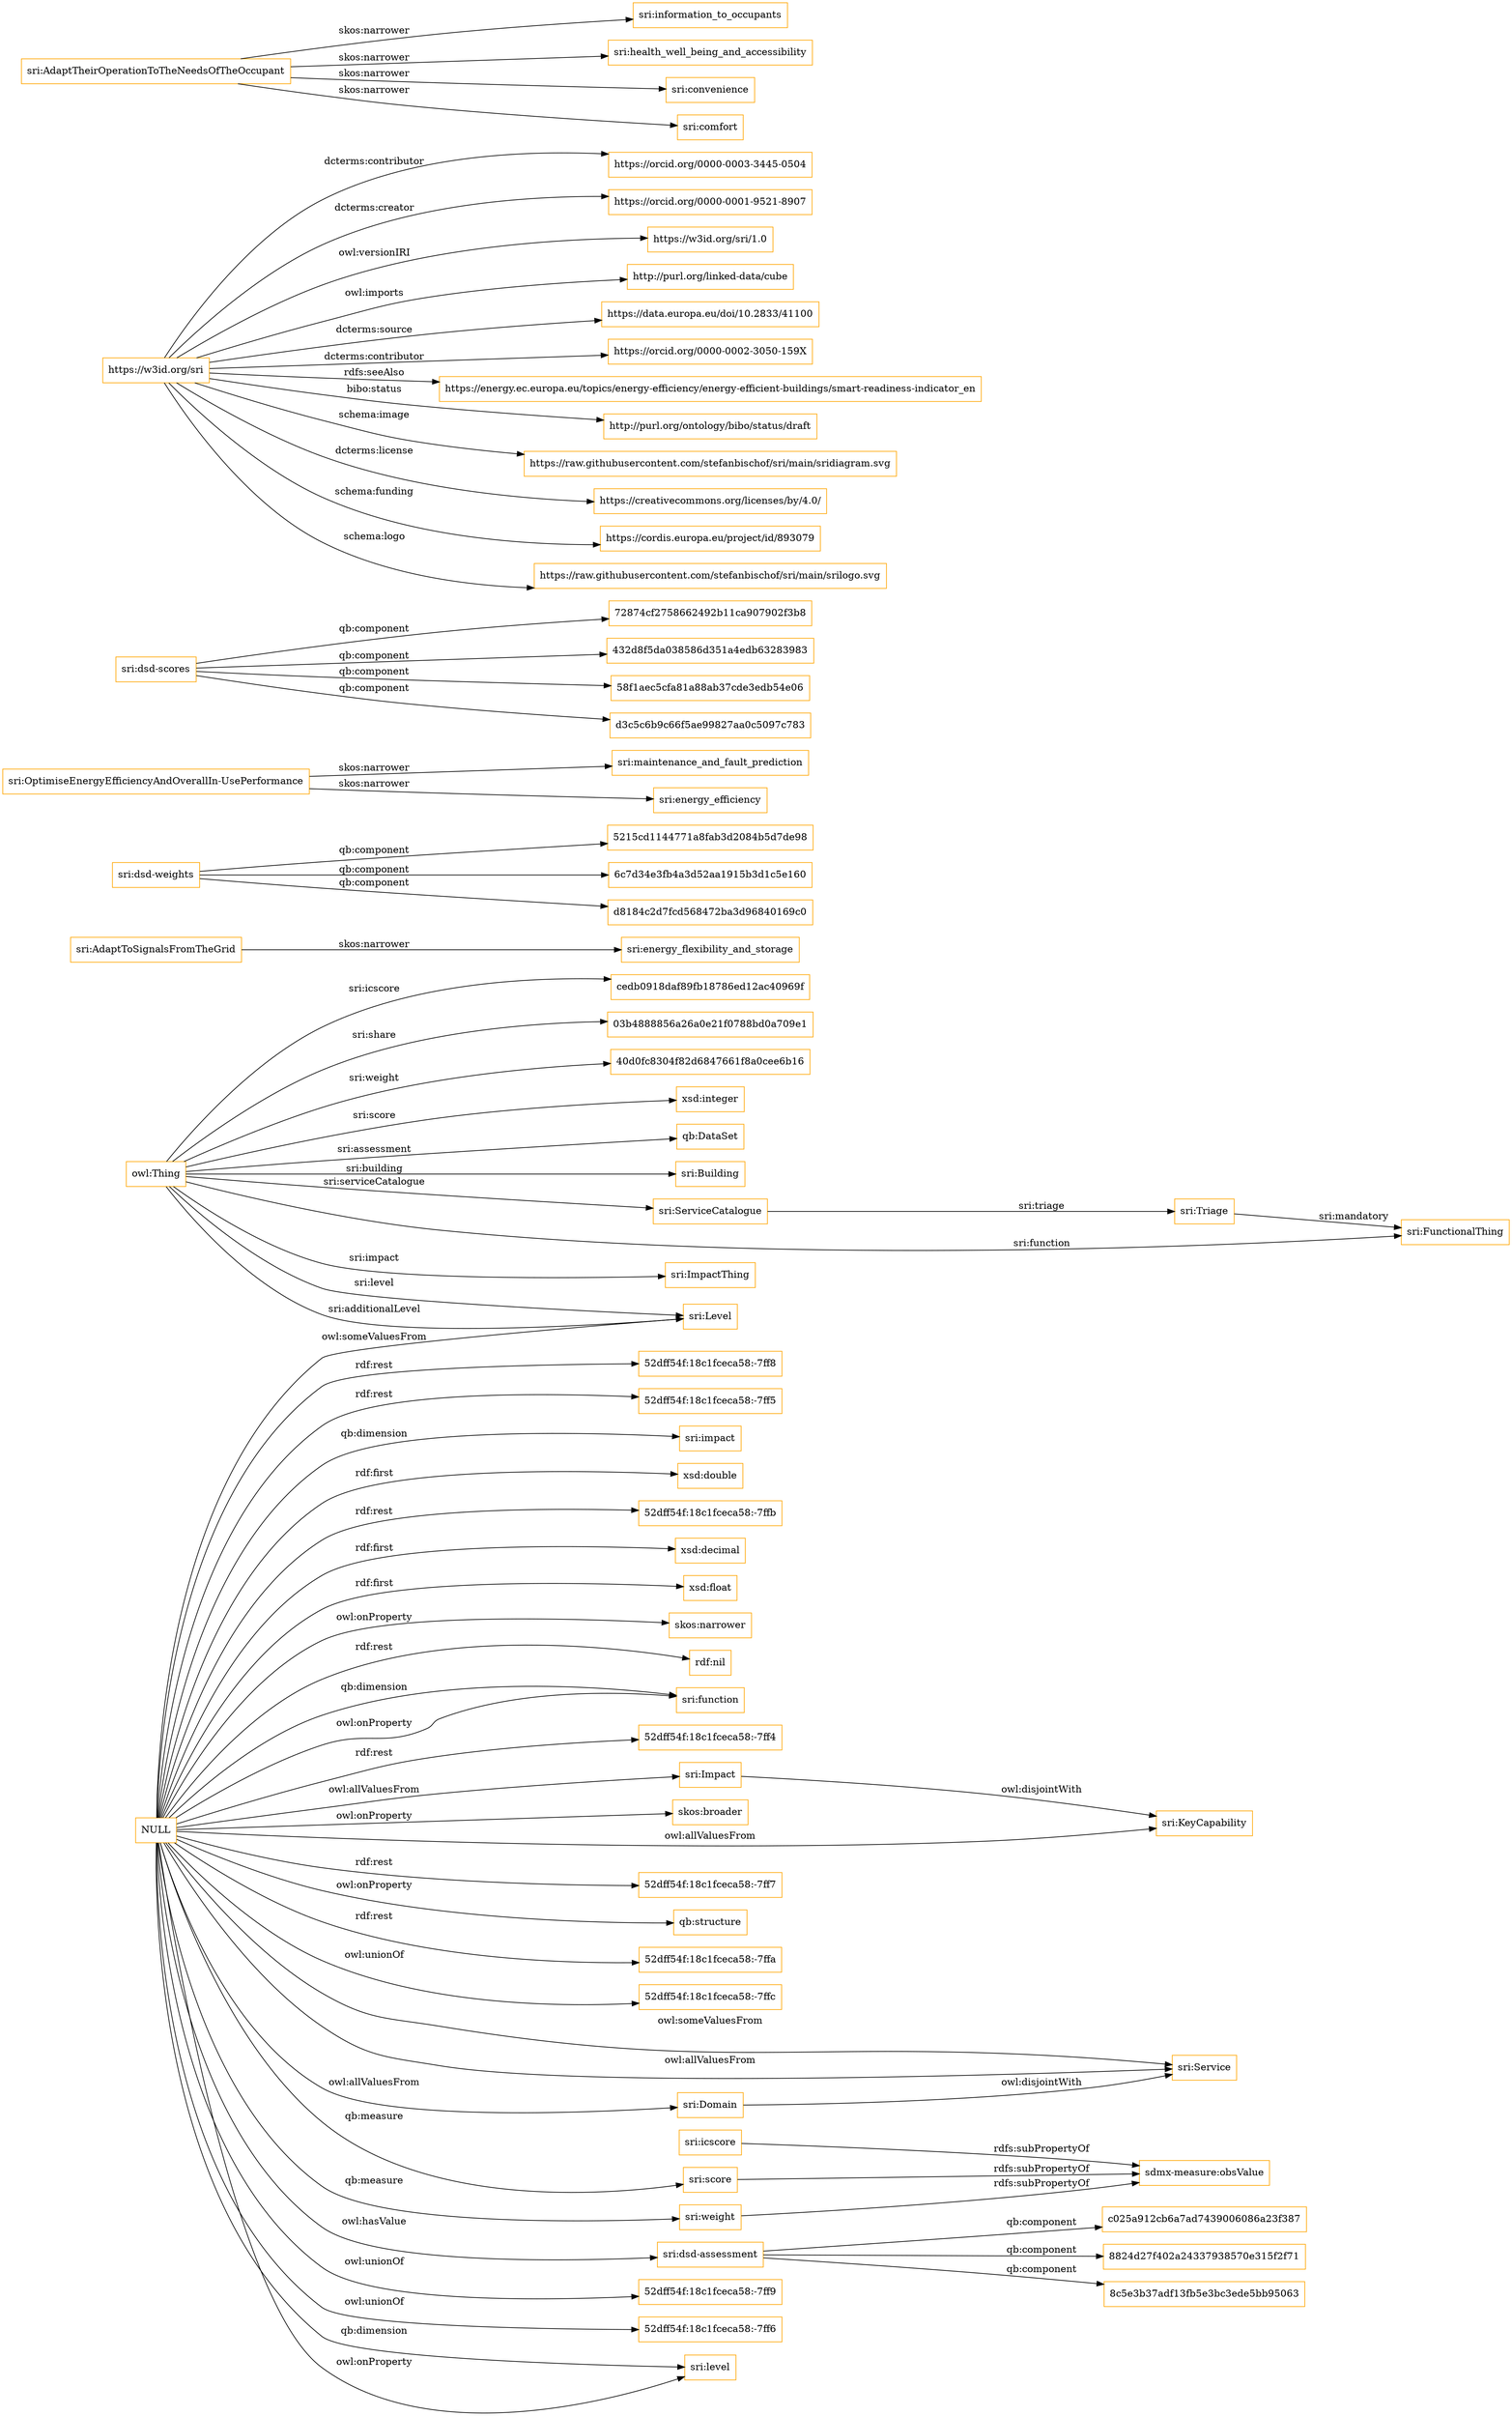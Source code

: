digraph ar2dtool_diagram { 
rankdir=LR;
size="1501"
node [shape = rectangle, color="orange"]; "sri:Building" "sri:KeyCapability" "sri:Service" "sri:ServiceCatalogue" "sri:Impact" "sri:Domain" "sri:ImpactThing" "sri:FunctionalThing" "sri:Triage" "sri:Level" ; /*classes style*/
	"sri:AdaptToSignalsFromTheGrid" -> "sri:energy_flexibility_and_storage" [ label = "skos:narrower" ];
	"sri:weight" -> "sdmx-measure:obsValue" [ label = "rdfs:subPropertyOf" ];
	"sri:dsd-weights" -> "5215cd1144771a8fab3d2084b5d7de98" [ label = "qb:component" ];
	"sri:dsd-weights" -> "6c7d34e3fb4a3d52aa1915b3d1c5e160" [ label = "qb:component" ];
	"sri:dsd-weights" -> "d8184c2d7fcd568472ba3d96840169c0" [ label = "qb:component" ];
	"sri:OptimiseEnergyEfficiencyAndOverallIn-UsePerformance" -> "sri:maintenance_and_fault_prediction" [ label = "skos:narrower" ];
	"sri:OptimiseEnergyEfficiencyAndOverallIn-UsePerformance" -> "sri:energy_efficiency" [ label = "skos:narrower" ];
	"sri:icscore" -> "sdmx-measure:obsValue" [ label = "rdfs:subPropertyOf" ];
	"sri:dsd-scores" -> "72874cf2758662492b11ca907902f3b8" [ label = "qb:component" ];
	"sri:dsd-scores" -> "432d8f5da038586d351a4edb63283983" [ label = "qb:component" ];
	"sri:dsd-scores" -> "58f1aec5cfa81a88ab37cde3edb54e06" [ label = "qb:component" ];
	"sri:dsd-scores" -> "d3c5c6b9c66f5ae99827aa0c5097c783" [ label = "qb:component" ];
	"sri:Impact" -> "sri:KeyCapability" [ label = "owl:disjointWith" ];
	"https://w3id.org/sri" -> "https://orcid.org/0000-0003-3445-0504" [ label = "dcterms:contributor" ];
	"https://w3id.org/sri" -> "https://orcid.org/0000-0001-9521-8907" [ label = "dcterms:creator" ];
	"https://w3id.org/sri" -> "https://w3id.org/sri/1.0" [ label = "owl:versionIRI" ];
	"https://w3id.org/sri" -> "http://purl.org/linked-data/cube" [ label = "owl:imports" ];
	"https://w3id.org/sri" -> "https://data.europa.eu/doi/10.2833/41100" [ label = "dcterms:source" ];
	"https://w3id.org/sri" -> "https://orcid.org/0000-0002-3050-159X" [ label = "dcterms:contributor" ];
	"https://w3id.org/sri" -> "https://energy.ec.europa.eu/topics/energy-efficiency/energy-efficient-buildings/smart-readiness-indicator_en" [ label = "rdfs:seeAlso" ];
	"https://w3id.org/sri" -> "http://purl.org/ontology/bibo/status/draft" [ label = "bibo:status" ];
	"https://w3id.org/sri" -> "https://raw.githubusercontent.com/stefanbischof/sri/main/sridiagram.svg" [ label = "schema:image" ];
	"https://w3id.org/sri" -> "https://creativecommons.org/licenses/by/4.0/" [ label = "dcterms:license" ];
	"https://w3id.org/sri" -> "https://cordis.europa.eu/project/id/893079" [ label = "schema:funding" ];
	"https://w3id.org/sri" -> "https://raw.githubusercontent.com/stefanbischof/sri/main/srilogo.svg" [ label = "schema:logo" ];
	"sri:AdaptTheirOperationToTheNeedsOfTheOccupant" -> "sri:information_to_occupants" [ label = "skos:narrower" ];
	"sri:AdaptTheirOperationToTheNeedsOfTheOccupant" -> "sri:health_well_being_and_accessibility" [ label = "skos:narrower" ];
	"sri:AdaptTheirOperationToTheNeedsOfTheOccupant" -> "sri:convenience" [ label = "skos:narrower" ];
	"sri:AdaptTheirOperationToTheNeedsOfTheOccupant" -> "sri:comfort" [ label = "skos:narrower" ];
	"sri:Domain" -> "sri:Service" [ label = "owl:disjointWith" ];
	"sri:dsd-assessment" -> "8c5e3b37adf13fb5e3bc3ede5bb95063" [ label = "qb:component" ];
	"sri:dsd-assessment" -> "c025a912cb6a7ad7439006086a23f387" [ label = "qb:component" ];
	"sri:dsd-assessment" -> "8824d27f402a24337938570e315f2f71" [ label = "qb:component" ];
	"sri:score" -> "sdmx-measure:obsValue" [ label = "rdfs:subPropertyOf" ];
	"NULL" -> "sri:Service" [ label = "owl:someValuesFrom" ];
	"NULL" -> "sri:dsd-assessment" [ label = "owl:hasValue" ];
	"NULL" -> "52dff54f:18c1fceca58:-7ff9" [ label = "owl:unionOf" ];
	"NULL" -> "sri:weight" [ label = "qb:measure" ];
	"NULL" -> "52dff54f:18c1fceca58:-7ff6" [ label = "owl:unionOf" ];
	"NULL" -> "sri:Domain" [ label = "owl:allValuesFrom" ];
	"NULL" -> "sri:level" [ label = "qb:dimension" ];
	"NULL" -> "sri:Level" [ label = "owl:someValuesFrom" ];
	"NULL" -> "52dff54f:18c1fceca58:-7ff8" [ label = "rdf:rest" ];
	"NULL" -> "52dff54f:18c1fceca58:-7ff5" [ label = "rdf:rest" ];
	"NULL" -> "sri:impact" [ label = "qb:dimension" ];
	"NULL" -> "xsd:double" [ label = "rdf:first" ];
	"NULL" -> "52dff54f:18c1fceca58:-7ffb" [ label = "rdf:rest" ];
	"NULL" -> "xsd:decimal" [ label = "rdf:first" ];
	"NULL" -> "sri:score" [ label = "qb:measure" ];
	"NULL" -> "sri:Service" [ label = "owl:allValuesFrom" ];
	"NULL" -> "xsd:float" [ label = "rdf:first" ];
	"NULL" -> "skos:narrower" [ label = "owl:onProperty" ];
	"NULL" -> "sri:Impact" [ label = "owl:allValuesFrom" ];
	"NULL" -> "rdf:nil" [ label = "rdf:rest" ];
	"NULL" -> "sri:level" [ label = "owl:onProperty" ];
	"NULL" -> "sri:function" [ label = "qb:dimension" ];
	"NULL" -> "52dff54f:18c1fceca58:-7ff4" [ label = "rdf:rest" ];
	"NULL" -> "skos:broader" [ label = "owl:onProperty" ];
	"NULL" -> "52dff54f:18c1fceca58:-7ff7" [ label = "rdf:rest" ];
	"NULL" -> "sri:KeyCapability" [ label = "owl:allValuesFrom" ];
	"NULL" -> "qb:structure" [ label = "owl:onProperty" ];
	"NULL" -> "52dff54f:18c1fceca58:-7ffa" [ label = "rdf:rest" ];
	"NULL" -> "52dff54f:18c1fceca58:-7ffc" [ label = "owl:unionOf" ];
	"NULL" -> "sri:function" [ label = "owl:onProperty" ];
	"sri:ServiceCatalogue" -> "sri:Triage" [ label = "sri:triage" ];
	"owl:Thing" -> "cedb0918daf89fb18786ed12ac40969f" [ label = "sri:icscore" ];
	"owl:Thing" -> "sri:Building" [ label = "sri:building" ];
	"owl:Thing" -> "03b4888856a26a0e21f0788bd0a709e1" [ label = "sri:share" ];
	"owl:Thing" -> "sri:Level" [ label = "sri:level" ];
	"owl:Thing" -> "sri:ImpactThing" [ label = "sri:impact" ];
	"sri:Triage" -> "sri:FunctionalThing" [ label = "sri:mandatory" ];
	"owl:Thing" -> "40d0fc8304f82d6847661f8a0cee6b16" [ label = "sri:weight" ];
	"owl:Thing" -> "sri:Level" [ label = "sri:additionalLevel" ];
	"owl:Thing" -> "xsd:integer" [ label = "sri:score" ];
	"owl:Thing" -> "qb:DataSet" [ label = "sri:assessment" ];
	"owl:Thing" -> "sri:ServiceCatalogue" [ label = "sri:serviceCatalogue" ];
	"owl:Thing" -> "sri:FunctionalThing" [ label = "sri:function" ];

}

